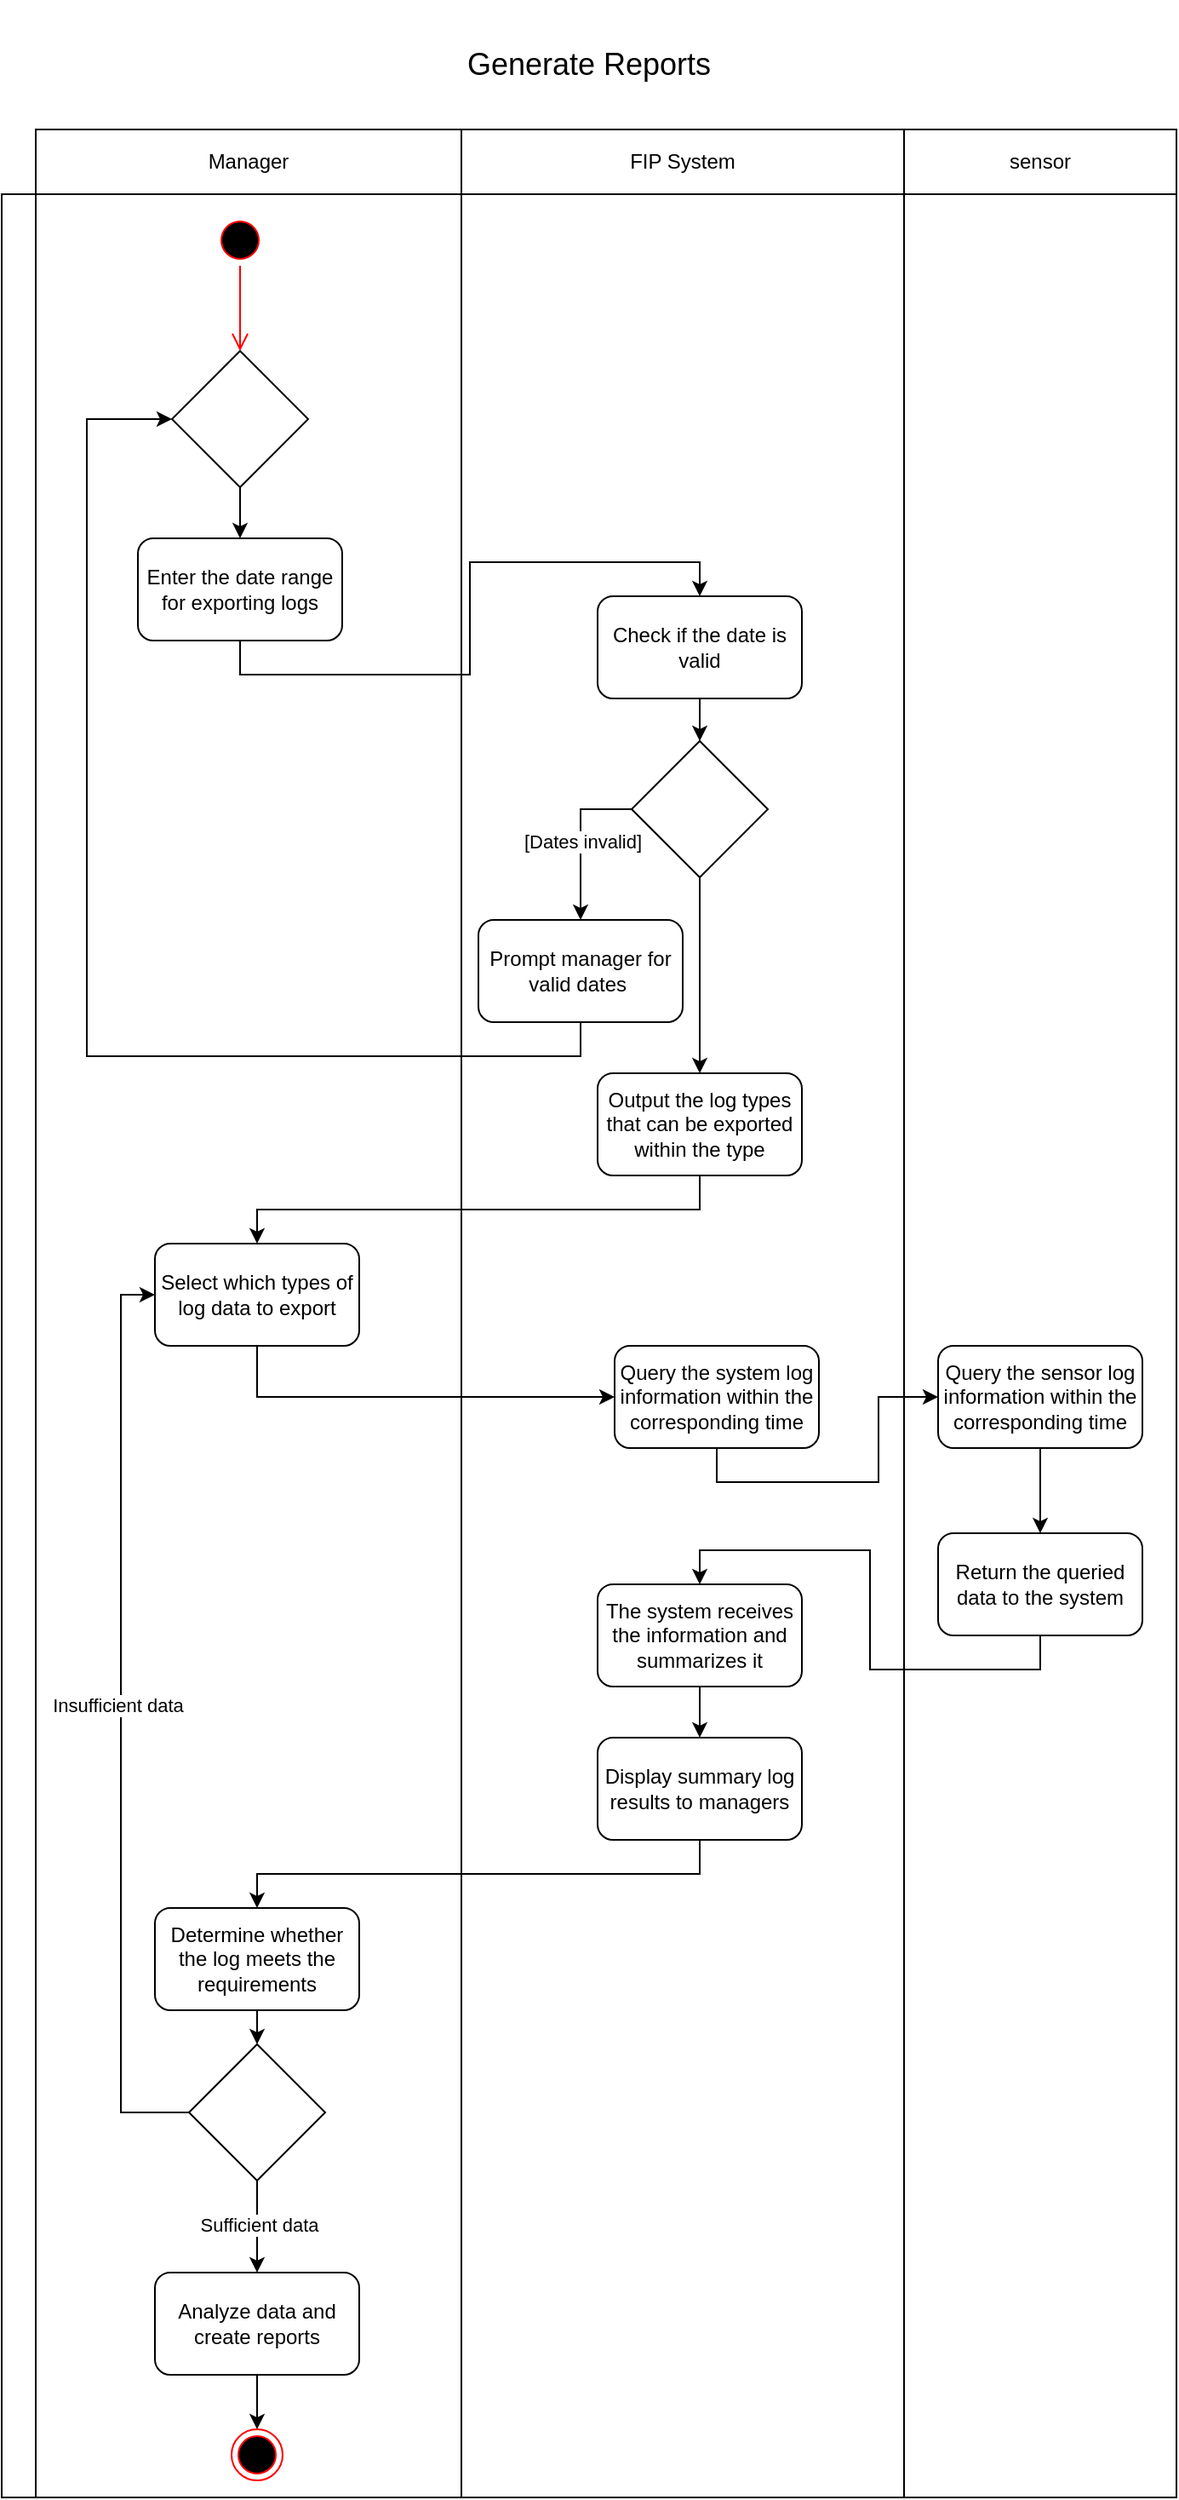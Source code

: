 <mxfile version="24.5.5" type="github">
  <diagram id="prtHgNgQTEPvFCAcTncT" name="Page-1">
    <mxGraphModel dx="1461" dy="822" grid="1" gridSize="10" guides="1" tooltips="1" connect="1" arrows="1" fold="1" page="1" pageScale="1" pageWidth="827" pageHeight="1169" math="0" shadow="0">
      <root>
        <mxCell id="0" />
        <mxCell id="1" parent="0" />
        <mxCell id="RF3zyUqbUcaU6skOfCHZ-1" value="&lt;font style=&quot;font-size: 18px;&quot;&gt;Generate Reports&lt;/font&gt;" style="shape=table;html=1;whiteSpace=wrap;startSize=76;container=1;collapsible=0;childLayout=tableLayout;fillColor=none;swimlaneFillColor=#ffffff;strokeColor=none;" parent="1" vertex="1">
          <mxGeometry x="65" y="144" width="690" height="1466" as="geometry" />
        </mxCell>
        <mxCell id="RF3zyUqbUcaU6skOfCHZ-2" value="" style="shape=partialRectangle;html=1;whiteSpace=wrap;collapsible=0;dropTarget=0;pointerEvents=0;fillColor=none;top=0;left=0;bottom=0;right=0;points=[[0,0.5],[1,0.5]];portConstraint=eastwest;strokeColor=none;" parent="RF3zyUqbUcaU6skOfCHZ-1" vertex="1">
          <mxGeometry y="76" width="690" height="38" as="geometry" />
        </mxCell>
        <mxCell id="RF3zyUqbUcaU6skOfCHZ-3" value="" style="shape=partialRectangle;html=1;whiteSpace=wrap;connectable=0;fillColor=none;top=1;left=1;bottom=1;right=1;overflow=hidden;strokeColor=none;" parent="RF3zyUqbUcaU6skOfCHZ-2" vertex="1">
          <mxGeometry width="20" height="38" as="geometry">
            <mxRectangle width="20" height="38" as="alternateBounds" />
          </mxGeometry>
        </mxCell>
        <mxCell id="RF3zyUqbUcaU6skOfCHZ-4" value="Manager" style="shape=partialRectangle;html=1;whiteSpace=wrap;connectable=0;fillColor=none;top=1;left=1;bottom=1;right=1;overflow=hidden;" parent="RF3zyUqbUcaU6skOfCHZ-2" vertex="1">
          <mxGeometry x="20" width="250" height="38" as="geometry">
            <mxRectangle width="250" height="38" as="alternateBounds" />
          </mxGeometry>
        </mxCell>
        <mxCell id="RF3zyUqbUcaU6skOfCHZ-5" value="FIP System" style="shape=partialRectangle;html=1;whiteSpace=wrap;connectable=0;fillColor=none;top=1;left=1;bottom=1;right=1;overflow=hidden;" parent="RF3zyUqbUcaU6skOfCHZ-2" vertex="1">
          <mxGeometry x="270" width="260" height="38" as="geometry">
            <mxRectangle width="260" height="38" as="alternateBounds" />
          </mxGeometry>
        </mxCell>
        <mxCell id="RF3zyUqbUcaU6skOfCHZ-18" value="sensor" style="shape=partialRectangle;html=1;whiteSpace=wrap;connectable=0;fillColor=none;top=1;left=1;bottom=1;right=1;overflow=hidden;" parent="RF3zyUqbUcaU6skOfCHZ-2" vertex="1">
          <mxGeometry x="530" width="160" height="38" as="geometry">
            <mxRectangle width="160" height="38" as="alternateBounds" />
          </mxGeometry>
        </mxCell>
        <mxCell id="RF3zyUqbUcaU6skOfCHZ-6" value="" style="shape=partialRectangle;html=1;whiteSpace=wrap;collapsible=0;dropTarget=0;pointerEvents=0;fillColor=none;top=1;left=1;bottom=1;right=1;points=[[0,0.5],[1,0.5]];portConstraint=eastwest;" parent="RF3zyUqbUcaU6skOfCHZ-1" vertex="1">
          <mxGeometry y="114" width="690" height="1352" as="geometry" />
        </mxCell>
        <mxCell id="RF3zyUqbUcaU6skOfCHZ-7" value="" style="shape=partialRectangle;html=1;whiteSpace=wrap;connectable=0;fillColor=none;top=1;left=1;bottom=1;right=1;overflow=hidden;horizontal=0;" parent="RF3zyUqbUcaU6skOfCHZ-6" vertex="1">
          <mxGeometry width="20" height="1352" as="geometry">
            <mxRectangle width="20" height="1352" as="alternateBounds" />
          </mxGeometry>
        </mxCell>
        <mxCell id="RF3zyUqbUcaU6skOfCHZ-8" value="" style="shape=partialRectangle;html=1;whiteSpace=wrap;connectable=0;fillColor=none;top=1;left=1;bottom=1;right=1;overflow=hidden;" parent="RF3zyUqbUcaU6skOfCHZ-6" vertex="1">
          <mxGeometry x="20" width="250" height="1352" as="geometry">
            <mxRectangle width="250" height="1352" as="alternateBounds" />
          </mxGeometry>
        </mxCell>
        <mxCell id="RF3zyUqbUcaU6skOfCHZ-9" value="" style="shape=partialRectangle;html=1;whiteSpace=wrap;connectable=0;fillColor=none;top=1;left=1;bottom=1;right=1;overflow=hidden;" parent="RF3zyUqbUcaU6skOfCHZ-6" vertex="1">
          <mxGeometry x="270" width="260" height="1352" as="geometry">
            <mxRectangle width="260" height="1352" as="alternateBounds" />
          </mxGeometry>
        </mxCell>
        <mxCell id="RF3zyUqbUcaU6skOfCHZ-19" style="shape=partialRectangle;html=1;whiteSpace=wrap;connectable=0;fillColor=none;top=1;left=1;bottom=1;right=1;overflow=hidden;" parent="RF3zyUqbUcaU6skOfCHZ-6" vertex="1">
          <mxGeometry x="530" width="160" height="1352" as="geometry">
            <mxRectangle width="160" height="1352" as="alternateBounds" />
          </mxGeometry>
        </mxCell>
        <mxCell id="RF3zyUqbUcaU6skOfCHZ-25" style="edgeStyle=orthogonalEdgeStyle;rounded=0;orthogonalLoop=1;jettySize=auto;html=1;exitX=0.5;exitY=1;exitDx=0;exitDy=0;entryX=0.5;entryY=0;entryDx=0;entryDy=0;" parent="1" source="RF3zyUqbUcaU6skOfCHZ-22" target="RF3zyUqbUcaU6skOfCHZ-24" edge="1">
          <mxGeometry relative="1" as="geometry" />
        </mxCell>
        <mxCell id="RF3zyUqbUcaU6skOfCHZ-22" value="" style="rhombus;whiteSpace=wrap;html=1;" parent="1" vertex="1">
          <mxGeometry x="165" y="350" width="80" height="80" as="geometry" />
        </mxCell>
        <mxCell id="RF3zyUqbUcaU6skOfCHZ-27" style="edgeStyle=orthogonalEdgeStyle;rounded=0;orthogonalLoop=1;jettySize=auto;html=1;exitX=0.5;exitY=1;exitDx=0;exitDy=0;entryX=0.5;entryY=0;entryDx=0;entryDy=0;" parent="1" source="RF3zyUqbUcaU6skOfCHZ-24" target="RF3zyUqbUcaU6skOfCHZ-26" edge="1">
          <mxGeometry relative="1" as="geometry" />
        </mxCell>
        <mxCell id="RF3zyUqbUcaU6skOfCHZ-24" value="Enter the date range for exporting logs" style="rounded=1;whiteSpace=wrap;html=1;" parent="1" vertex="1">
          <mxGeometry x="145" y="460" width="120" height="60" as="geometry" />
        </mxCell>
        <mxCell id="RF3zyUqbUcaU6skOfCHZ-29" style="edgeStyle=orthogonalEdgeStyle;rounded=0;orthogonalLoop=1;jettySize=auto;html=1;exitX=0.5;exitY=1;exitDx=0;exitDy=0;" parent="1" source="RF3zyUqbUcaU6skOfCHZ-26" target="RF3zyUqbUcaU6skOfCHZ-28" edge="1">
          <mxGeometry relative="1" as="geometry" />
        </mxCell>
        <mxCell id="RF3zyUqbUcaU6skOfCHZ-26" value="Check if the date is valid" style="rounded=1;whiteSpace=wrap;html=1;" parent="1" vertex="1">
          <mxGeometry x="415" y="494" width="120" height="60" as="geometry" />
        </mxCell>
        <mxCell id="RF3zyUqbUcaU6skOfCHZ-31" style="edgeStyle=orthogonalEdgeStyle;rounded=0;orthogonalLoop=1;jettySize=auto;html=1;exitX=0;exitY=0.5;exitDx=0;exitDy=0;entryX=0.5;entryY=0;entryDx=0;entryDy=0;" parent="1" source="RF3zyUqbUcaU6skOfCHZ-28" target="RF3zyUqbUcaU6skOfCHZ-30" edge="1">
          <mxGeometry relative="1" as="geometry" />
        </mxCell>
        <mxCell id="RF3zyUqbUcaU6skOfCHZ-50" value="[Dates invalid]" style="edgeLabel;html=1;align=center;verticalAlign=middle;resizable=0;points=[];" parent="RF3zyUqbUcaU6skOfCHZ-31" vertex="1" connectable="0">
          <mxGeometry x="0.025" y="1" relative="1" as="geometry">
            <mxPoint as="offset" />
          </mxGeometry>
        </mxCell>
        <mxCell id="RF3zyUqbUcaU6skOfCHZ-59" style="edgeStyle=orthogonalEdgeStyle;rounded=0;orthogonalLoop=1;jettySize=auto;html=1;exitX=0.5;exitY=1;exitDx=0;exitDy=0;" parent="1" source="RF3zyUqbUcaU6skOfCHZ-28" target="RF3zyUqbUcaU6skOfCHZ-58" edge="1">
          <mxGeometry relative="1" as="geometry" />
        </mxCell>
        <mxCell id="RF3zyUqbUcaU6skOfCHZ-28" value="" style="rhombus;whiteSpace=wrap;html=1;" parent="1" vertex="1">
          <mxGeometry x="435" y="579" width="80" height="80" as="geometry" />
        </mxCell>
        <mxCell id="RF3zyUqbUcaU6skOfCHZ-32" style="edgeStyle=orthogonalEdgeStyle;rounded=0;orthogonalLoop=1;jettySize=auto;html=1;exitX=0.5;exitY=1;exitDx=0;exitDy=0;entryX=0;entryY=0.5;entryDx=0;entryDy=0;" parent="1" source="RF3zyUqbUcaU6skOfCHZ-30" target="RF3zyUqbUcaU6skOfCHZ-22" edge="1">
          <mxGeometry relative="1" as="geometry">
            <Array as="points">
              <mxPoint x="405" y="764" />
              <mxPoint x="115" y="764" />
              <mxPoint x="115" y="390" />
            </Array>
          </mxGeometry>
        </mxCell>
        <mxCell id="RF3zyUqbUcaU6skOfCHZ-30" value="Prompt manager for&lt;br/&gt;valid dates&amp;nbsp;" style="rounded=1;whiteSpace=wrap;html=1;" parent="1" vertex="1">
          <mxGeometry x="345" y="684" width="120" height="60" as="geometry" />
        </mxCell>
        <mxCell id="RF3zyUqbUcaU6skOfCHZ-36" style="edgeStyle=orthogonalEdgeStyle;rounded=0;orthogonalLoop=1;jettySize=auto;html=1;exitX=0.5;exitY=1;exitDx=0;exitDy=0;" parent="1" source="RF3zyUqbUcaU6skOfCHZ-33" target="RF3zyUqbUcaU6skOfCHZ-35" edge="1">
          <mxGeometry relative="1" as="geometry" />
        </mxCell>
        <mxCell id="RF3zyUqbUcaU6skOfCHZ-33" value="Query the system log information within the corresponding time" style="rounded=1;whiteSpace=wrap;html=1;" parent="1" vertex="1">
          <mxGeometry x="425" y="934" width="120" height="60" as="geometry" />
        </mxCell>
        <mxCell id="RF3zyUqbUcaU6skOfCHZ-39" style="edgeStyle=orthogonalEdgeStyle;rounded=0;orthogonalLoop=1;jettySize=auto;html=1;exitX=0.5;exitY=1;exitDx=0;exitDy=0;entryX=0.5;entryY=0;entryDx=0;entryDy=0;" parent="1" source="RF3zyUqbUcaU6skOfCHZ-35" target="RF3zyUqbUcaU6skOfCHZ-37" edge="1">
          <mxGeometry relative="1" as="geometry" />
        </mxCell>
        <mxCell id="RF3zyUqbUcaU6skOfCHZ-35" value="Query the sensor log information within the corresponding time" style="rounded=1;whiteSpace=wrap;html=1;" parent="1" vertex="1">
          <mxGeometry x="615" y="934" width="120" height="60" as="geometry" />
        </mxCell>
        <mxCell id="RF3zyUqbUcaU6skOfCHZ-41" style="edgeStyle=orthogonalEdgeStyle;rounded=0;orthogonalLoop=1;jettySize=auto;html=1;exitX=0.5;exitY=1;exitDx=0;exitDy=0;entryX=0.5;entryY=0;entryDx=0;entryDy=0;" parent="1" source="RF3zyUqbUcaU6skOfCHZ-37" target="RF3zyUqbUcaU6skOfCHZ-40" edge="1">
          <mxGeometry relative="1" as="geometry" />
        </mxCell>
        <mxCell id="RF3zyUqbUcaU6skOfCHZ-37" value="Return the queried data to the system" style="rounded=1;whiteSpace=wrap;html=1;" parent="1" vertex="1">
          <mxGeometry x="615" y="1044" width="120" height="60" as="geometry" />
        </mxCell>
        <mxCell id="RF3zyUqbUcaU6skOfCHZ-43" style="edgeStyle=orthogonalEdgeStyle;rounded=0;orthogonalLoop=1;jettySize=auto;html=1;exitX=0.5;exitY=1;exitDx=0;exitDy=0;" parent="1" source="RF3zyUqbUcaU6skOfCHZ-40" target="RF3zyUqbUcaU6skOfCHZ-42" edge="1">
          <mxGeometry relative="1" as="geometry" />
        </mxCell>
        <mxCell id="RF3zyUqbUcaU6skOfCHZ-40" value="The system receives the information and summarizes it" style="rounded=1;whiteSpace=wrap;html=1;" parent="1" vertex="1">
          <mxGeometry x="415" y="1074" width="120" height="60" as="geometry" />
        </mxCell>
        <mxCell id="RF3zyUqbUcaU6skOfCHZ-45" style="edgeStyle=orthogonalEdgeStyle;rounded=0;orthogonalLoop=1;jettySize=auto;html=1;exitX=0.5;exitY=1;exitDx=0;exitDy=0;" parent="1" source="RF3zyUqbUcaU6skOfCHZ-42" target="RF3zyUqbUcaU6skOfCHZ-44" edge="1">
          <mxGeometry relative="1" as="geometry" />
        </mxCell>
        <mxCell id="RF3zyUqbUcaU6skOfCHZ-42" value="Display summary log results to managers" style="rounded=1;whiteSpace=wrap;html=1;" parent="1" vertex="1">
          <mxGeometry x="415" y="1164" width="120" height="60" as="geometry" />
        </mxCell>
        <mxCell id="RF3zyUqbUcaU6skOfCHZ-54" style="edgeStyle=orthogonalEdgeStyle;rounded=0;orthogonalLoop=1;jettySize=auto;html=1;exitX=0.5;exitY=1;exitDx=0;exitDy=0;entryX=0.5;entryY=0;entryDx=0;entryDy=0;" parent="1" source="RF3zyUqbUcaU6skOfCHZ-44" target="RF3zyUqbUcaU6skOfCHZ-53" edge="1">
          <mxGeometry relative="1" as="geometry" />
        </mxCell>
        <mxCell id="RF3zyUqbUcaU6skOfCHZ-44" value="Determine whether the log meets the requirements" style="rounded=1;whiteSpace=wrap;html=1;" parent="1" vertex="1">
          <mxGeometry x="155" y="1264" width="120" height="60" as="geometry" />
        </mxCell>
        <mxCell id="RF3zyUqbUcaU6skOfCHZ-68" style="edgeStyle=orthogonalEdgeStyle;rounded=0;orthogonalLoop=1;jettySize=auto;html=1;exitX=0.5;exitY=1;exitDx=0;exitDy=0;entryX=0.5;entryY=0;entryDx=0;entryDy=0;" parent="1" source="RF3zyUqbUcaU6skOfCHZ-46" target="RF3zyUqbUcaU6skOfCHZ-67" edge="1">
          <mxGeometry relative="1" as="geometry" />
        </mxCell>
        <mxCell id="RF3zyUqbUcaU6skOfCHZ-46" value="Analyze data and create reports" style="rounded=1;whiteSpace=wrap;html=1;" parent="1" vertex="1">
          <mxGeometry x="155" y="1478" width="120" height="60" as="geometry" />
        </mxCell>
        <mxCell id="RF3zyUqbUcaU6skOfCHZ-63" style="edgeStyle=orthogonalEdgeStyle;rounded=0;orthogonalLoop=1;jettySize=auto;html=1;exitX=0;exitY=0.5;exitDx=0;exitDy=0;entryX=0;entryY=0.5;entryDx=0;entryDy=0;" parent="1" source="RF3zyUqbUcaU6skOfCHZ-53" target="RF3zyUqbUcaU6skOfCHZ-56" edge="1">
          <mxGeometry relative="1" as="geometry" />
        </mxCell>
        <mxCell id="RF3zyUqbUcaU6skOfCHZ-64" value="Insufficient data" style="edgeLabel;html=1;align=center;verticalAlign=middle;resizable=0;points=[];" parent="RF3zyUqbUcaU6skOfCHZ-63" vertex="1" connectable="0">
          <mxGeometry x="0.035" y="2" relative="1" as="geometry">
            <mxPoint as="offset" />
          </mxGeometry>
        </mxCell>
        <mxCell id="RF3zyUqbUcaU6skOfCHZ-65" style="edgeStyle=orthogonalEdgeStyle;rounded=0;orthogonalLoop=1;jettySize=auto;html=1;exitX=0.5;exitY=1;exitDx=0;exitDy=0;entryX=0.5;entryY=0;entryDx=0;entryDy=0;" parent="1" source="RF3zyUqbUcaU6skOfCHZ-53" target="RF3zyUqbUcaU6skOfCHZ-46" edge="1">
          <mxGeometry relative="1" as="geometry" />
        </mxCell>
        <mxCell id="RF3zyUqbUcaU6skOfCHZ-66" value="Sufficient data" style="edgeLabel;html=1;align=center;verticalAlign=middle;resizable=0;points=[];" parent="RF3zyUqbUcaU6skOfCHZ-65" vertex="1" connectable="0">
          <mxGeometry x="-0.029" y="1" relative="1" as="geometry">
            <mxPoint as="offset" />
          </mxGeometry>
        </mxCell>
        <mxCell id="RF3zyUqbUcaU6skOfCHZ-53" value="" style="rhombus;whiteSpace=wrap;html=1;" parent="1" vertex="1">
          <mxGeometry x="175" y="1344" width="80" height="80" as="geometry" />
        </mxCell>
        <mxCell id="RF3zyUqbUcaU6skOfCHZ-62" style="edgeStyle=orthogonalEdgeStyle;rounded=0;orthogonalLoop=1;jettySize=auto;html=1;exitX=0.5;exitY=1;exitDx=0;exitDy=0;entryX=0;entryY=0.5;entryDx=0;entryDy=0;" parent="1" source="RF3zyUqbUcaU6skOfCHZ-56" target="RF3zyUqbUcaU6skOfCHZ-33" edge="1">
          <mxGeometry relative="1" as="geometry" />
        </mxCell>
        <mxCell id="RF3zyUqbUcaU6skOfCHZ-56" value="Select which types of log data to export" style="rounded=1;whiteSpace=wrap;html=1;" parent="1" vertex="1">
          <mxGeometry x="155" y="874" width="120" height="60" as="geometry" />
        </mxCell>
        <mxCell id="RF3zyUqbUcaU6skOfCHZ-60" style="edgeStyle=orthogonalEdgeStyle;rounded=0;orthogonalLoop=1;jettySize=auto;html=1;exitX=0.5;exitY=1;exitDx=0;exitDy=0;entryX=0.5;entryY=0;entryDx=0;entryDy=0;" parent="1" source="RF3zyUqbUcaU6skOfCHZ-58" target="RF3zyUqbUcaU6skOfCHZ-56" edge="1">
          <mxGeometry relative="1" as="geometry" />
        </mxCell>
        <mxCell id="RF3zyUqbUcaU6skOfCHZ-58" value="Output the log types that can be exported within the type" style="rounded=1;whiteSpace=wrap;html=1;" parent="1" vertex="1">
          <mxGeometry x="415" y="774" width="120" height="60" as="geometry" />
        </mxCell>
        <mxCell id="RF3zyUqbUcaU6skOfCHZ-67" value="" style="ellipse;html=1;shape=endState;fillColor=#000000;strokeColor=#ff0000;" parent="1" vertex="1">
          <mxGeometry x="200" y="1570" width="30" height="30" as="geometry" />
        </mxCell>
        <mxCell id="xKFCwPehn0CRtQJCIZPQ-3" value="" style="ellipse;html=1;shape=startState;fillColor=#000000;strokeColor=#ff0000;" vertex="1" parent="1">
          <mxGeometry x="190" y="270" width="30" height="30" as="geometry" />
        </mxCell>
        <mxCell id="xKFCwPehn0CRtQJCIZPQ-4" value="" style="edgeStyle=orthogonalEdgeStyle;html=1;verticalAlign=bottom;endArrow=open;endSize=8;strokeColor=#ff0000;rounded=0;entryX=0.5;entryY=0;entryDx=0;entryDy=0;" edge="1" source="xKFCwPehn0CRtQJCIZPQ-3" parent="1" target="RF3zyUqbUcaU6skOfCHZ-22">
          <mxGeometry relative="1" as="geometry">
            <mxPoint x="205" y="360" as="targetPoint" />
          </mxGeometry>
        </mxCell>
      </root>
    </mxGraphModel>
  </diagram>
</mxfile>
